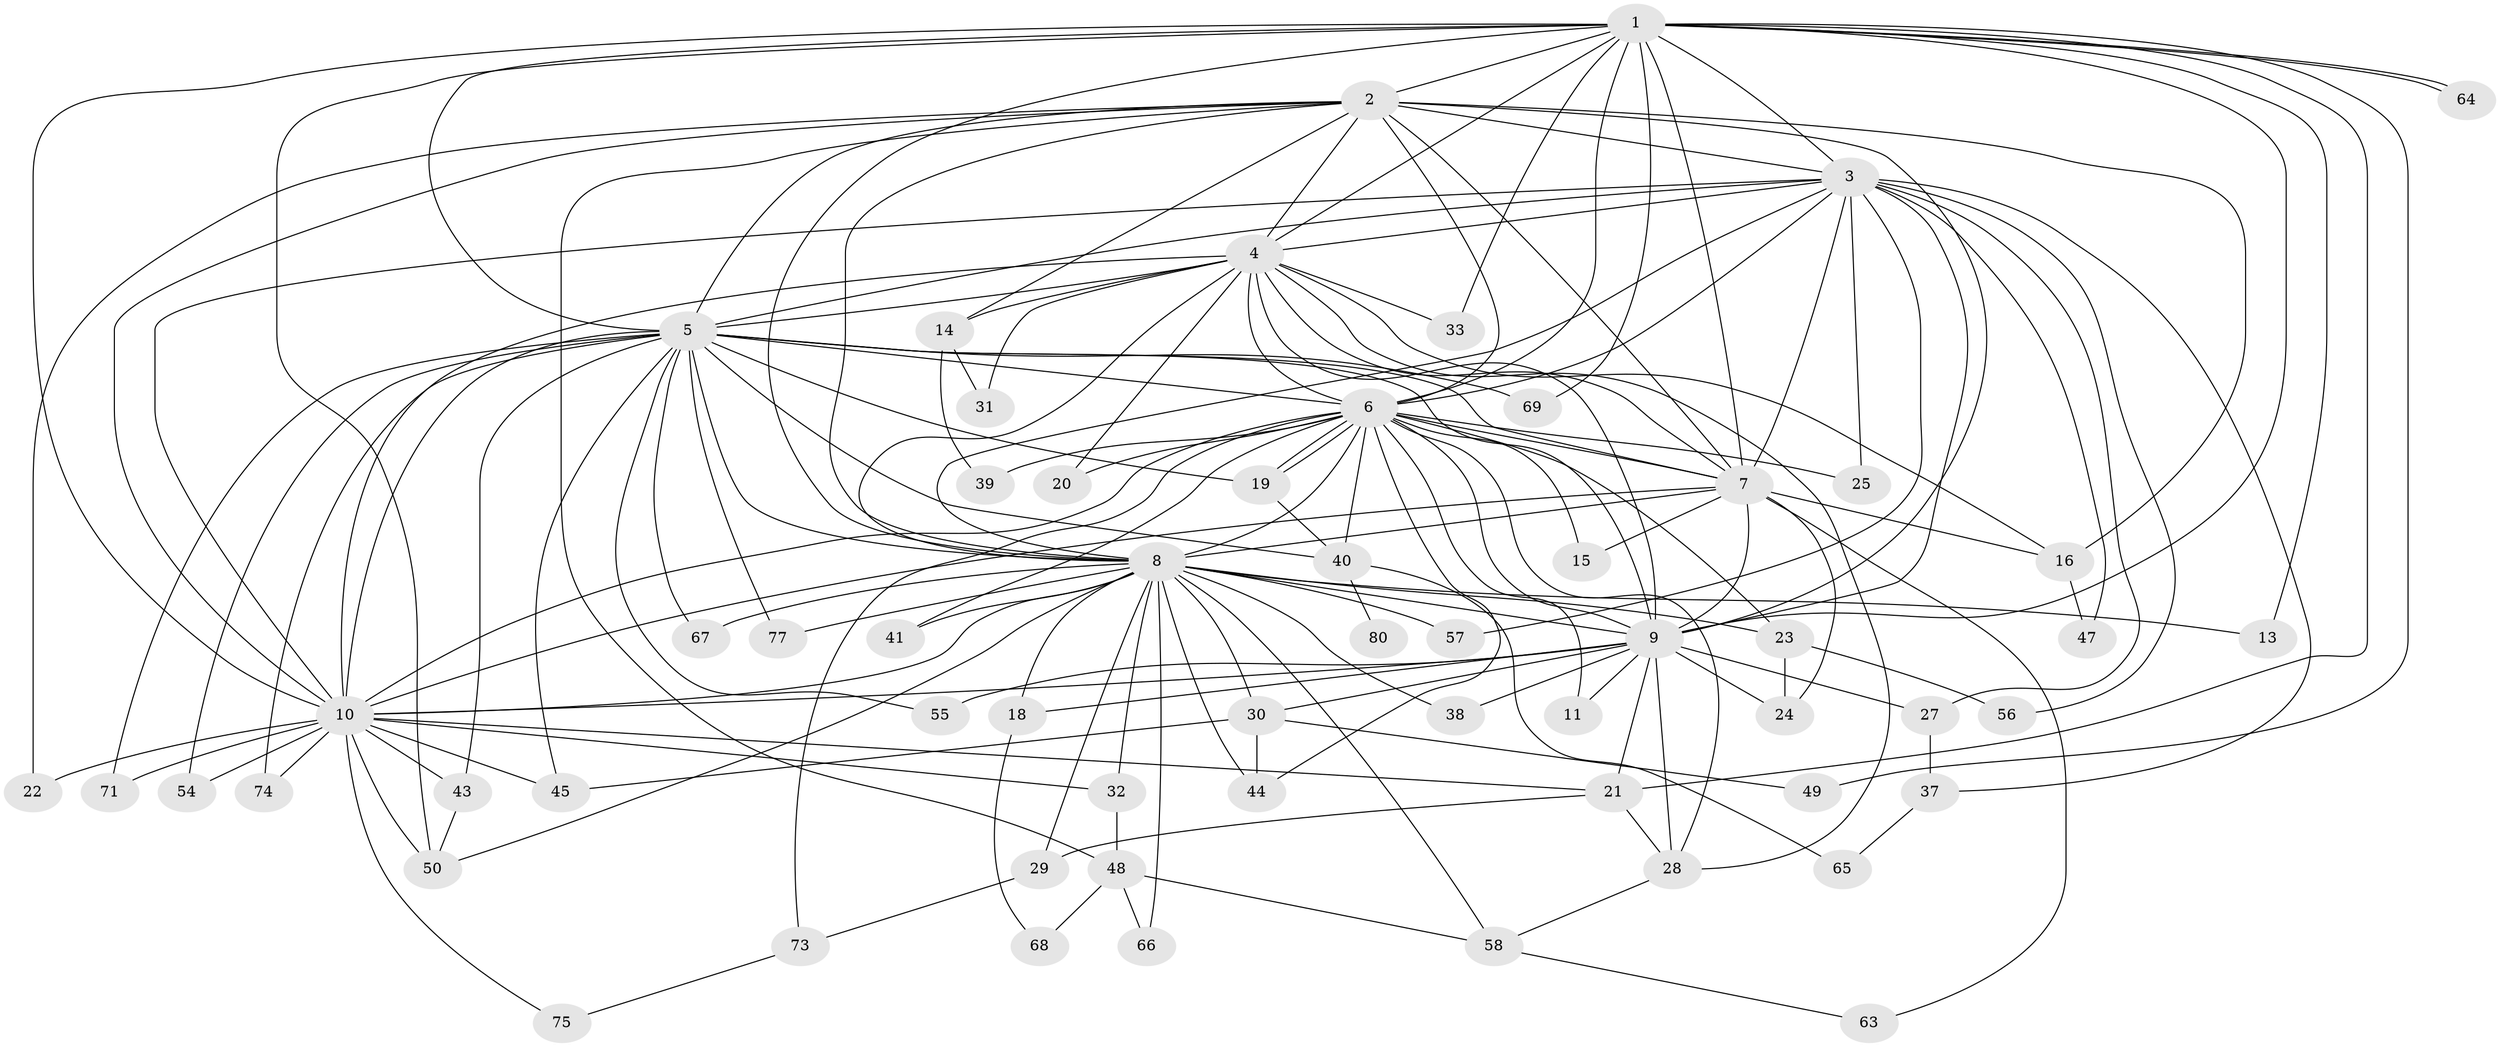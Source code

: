 // Generated by graph-tools (version 1.1) at 2025/51/02/27/25 19:51:44]
// undirected, 60 vertices, 156 edges
graph export_dot {
graph [start="1"]
  node [color=gray90,style=filled];
  1 [super="+52"];
  2 [super="+34"];
  3 [super="+42"];
  4 [super="+59"];
  5 [super="+36"];
  6 [super="+12"];
  7 [super="+26"];
  8 [super="+17"];
  9 [super="+62"];
  10 [super="+51"];
  11;
  13;
  14 [super="+53"];
  15;
  16;
  18;
  19;
  20;
  21 [super="+79"];
  22;
  23;
  24 [super="+35"];
  25;
  27;
  28 [super="+61"];
  29;
  30 [super="+78"];
  31;
  32;
  33;
  37;
  38;
  39;
  40 [super="+46"];
  41;
  43 [super="+60"];
  44 [super="+70"];
  45;
  47;
  48;
  49;
  50 [super="+76"];
  54;
  55;
  56;
  57;
  58 [super="+72"];
  63;
  64;
  65;
  66;
  67;
  68;
  69;
  71;
  73;
  74;
  75;
  77;
  80;
  1 -- 2 [weight=2];
  1 -- 3;
  1 -- 4;
  1 -- 5;
  1 -- 6;
  1 -- 7;
  1 -- 8;
  1 -- 9;
  1 -- 10;
  1 -- 13;
  1 -- 21;
  1 -- 33;
  1 -- 49;
  1 -- 50;
  1 -- 64;
  1 -- 64;
  1 -- 69;
  2 -- 3;
  2 -- 4;
  2 -- 5;
  2 -- 6;
  2 -- 7;
  2 -- 8;
  2 -- 9 [weight=2];
  2 -- 10;
  2 -- 14 [weight=2];
  2 -- 16;
  2 -- 22;
  2 -- 48;
  3 -- 4;
  3 -- 5;
  3 -- 6;
  3 -- 7;
  3 -- 8;
  3 -- 9 [weight=2];
  3 -- 10;
  3 -- 25;
  3 -- 27;
  3 -- 37;
  3 -- 47;
  3 -- 57;
  3 -- 56;
  4 -- 5;
  4 -- 6;
  4 -- 7;
  4 -- 8 [weight=2];
  4 -- 9;
  4 -- 10;
  4 -- 14;
  4 -- 16;
  4 -- 20;
  4 -- 28;
  4 -- 31;
  4 -- 33;
  5 -- 6;
  5 -- 7;
  5 -- 8;
  5 -- 9;
  5 -- 10;
  5 -- 40;
  5 -- 43;
  5 -- 45;
  5 -- 54;
  5 -- 55;
  5 -- 67;
  5 -- 69;
  5 -- 71;
  5 -- 74;
  5 -- 77;
  5 -- 19;
  6 -- 7;
  6 -- 8;
  6 -- 9;
  6 -- 10;
  6 -- 11;
  6 -- 15;
  6 -- 19;
  6 -- 19;
  6 -- 23;
  6 -- 25;
  6 -- 39;
  6 -- 44;
  6 -- 73;
  6 -- 20;
  6 -- 41;
  6 -- 40;
  6 -- 28;
  7 -- 8;
  7 -- 9;
  7 -- 10;
  7 -- 15;
  7 -- 24;
  7 -- 63;
  7 -- 16;
  8 -- 9;
  8 -- 10;
  8 -- 13;
  8 -- 23;
  8 -- 29;
  8 -- 30 [weight=2];
  8 -- 32;
  8 -- 38;
  8 -- 41;
  8 -- 50;
  8 -- 57;
  8 -- 58;
  8 -- 66;
  8 -- 67;
  8 -- 77;
  8 -- 18;
  8 -- 44;
  9 -- 10;
  9 -- 11;
  9 -- 18;
  9 -- 27;
  9 -- 30;
  9 -- 38;
  9 -- 55;
  9 -- 28;
  9 -- 21;
  9 -- 24;
  10 -- 21;
  10 -- 22;
  10 -- 32;
  10 -- 43;
  10 -- 54;
  10 -- 71;
  10 -- 74;
  10 -- 75;
  10 -- 45;
  10 -- 50;
  14 -- 31;
  14 -- 39;
  16 -- 47;
  18 -- 68;
  19 -- 40;
  21 -- 28;
  21 -- 29;
  23 -- 24;
  23 -- 56;
  27 -- 37;
  28 -- 58;
  29 -- 73;
  30 -- 45;
  30 -- 49;
  30 -- 44;
  32 -- 48;
  37 -- 65;
  40 -- 65;
  40 -- 80;
  43 -- 50;
  48 -- 58;
  48 -- 66;
  48 -- 68;
  58 -- 63;
  73 -- 75;
}
